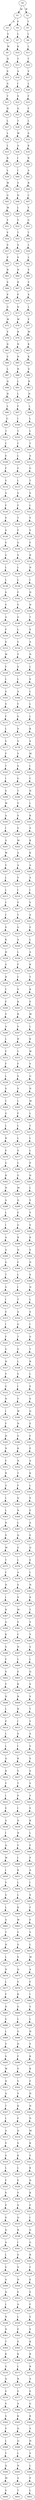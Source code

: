 strict digraph  {
	S0 -> S1 [ label = M ];
	S0 -> S2 [ label = W ];
	S1 -> S3 [ label = A ];
	S1 -> S4 [ label = P ];
	S2 -> S5 [ label = T ];
	S3 -> S6 [ label = V ];
	S4 -> S7 [ label = L ];
	S5 -> S8 [ label = L ];
	S6 -> S9 [ label = W ];
	S7 -> S10 [ label = K ];
	S8 -> S11 [ label = L ];
	S9 -> S12 [ label = N ];
	S10 -> S13 [ label = T ];
	S11 -> S14 [ label = T ];
	S12 -> S15 [ label = S ];
	S13 -> S16 [ label = A ];
	S14 -> S17 [ label = V ];
	S15 -> S18 [ label = G ];
	S16 -> S19 [ label = I ];
	S17 -> S20 [ label = L ];
	S18 -> S21 [ label = T ];
	S19 -> S22 [ label = S ];
	S20 -> S23 [ label = F ];
	S21 -> S24 [ label = H ];
	S22 -> S25 [ label = Q ];
	S23 -> S26 [ label = F ];
	S24 -> S27 [ label = L ];
	S25 -> S28 [ label = T ];
	S26 -> S29 [ label = L ];
	S27 -> S30 [ label = L ];
	S28 -> S31 [ label = W ];
	S29 -> S32 [ label = S ];
	S30 -> S33 [ label = L ];
	S31 -> S34 [ label = A ];
	S32 -> S35 [ label = K ];
	S33 -> S36 [ label = R ];
	S34 -> S37 [ label = I ];
	S35 -> S38 [ label = R ];
	S36 -> S39 [ label = L ];
	S37 -> S40 [ label = I ];
	S38 -> S41 [ label = A ];
	S39 -> S42 [ label = W ];
	S40 -> S43 [ label = V ];
	S41 -> S44 [ label = R ];
	S42 -> S45 [ label = G ];
	S43 -> S46 [ label = D ];
	S44 -> S47 [ label = C ];
	S45 -> S48 [ label = M ];
	S46 -> S49 [ label = L ];
	S47 -> S50 [ label = Y ];
	S48 -> S51 [ label = Y ];
	S49 -> S52 [ label = Y ];
	S50 -> S53 [ label = G ];
	S51 -> S54 [ label = V ];
	S52 -> S55 [ label = T ];
	S53 -> S56 [ label = T ];
	S54 -> S57 [ label = S ];
	S55 -> S58 [ label = S ];
	S56 -> S59 [ label = L ];
	S57 -> S60 [ label = P ];
	S58 -> S61 [ label = S ];
	S59 -> S62 [ label = L ];
	S60 -> S63 [ label = R ];
	S61 -> S64 [ label = N ];
	S62 -> S65 [ label = V ];
	S63 -> S66 [ label = S ];
	S64 -> S67 [ label = R ];
	S65 -> S68 [ label = V ];
	S66 -> S69 [ label = P ];
	S67 -> S70 [ label = P ];
	S68 -> S71 [ label = S ];
	S69 -> S72 [ label = G ];
	S70 -> S73 [ label = D ];
	S71 -> S74 [ label = L ];
	S72 -> S75 [ label = W ];
	S73 -> S76 [ label = W ];
	S74 -> S77 [ label = F ];
	S75 -> S78 [ label = V ];
	S76 -> S79 [ label = R ];
	S77 -> S80 [ label = M ];
	S78 -> S81 [ label = D ];
	S79 -> S82 [ label = N ];
	S80 -> S83 [ label = K ];
	S81 -> S84 [ label = V ];
	S82 -> S85 [ label = N ];
	S83 -> S86 [ label = K ];
	S84 -> S87 [ label = L ];
	S85 -> S88 [ label = R ];
	S86 -> S89 [ label = S ];
	S87 -> S90 [ label = Q ];
	S88 -> S91 [ label = L ];
	S89 -> S92 [ label = R ];
	S90 -> S93 [ label = H ];
	S91 -> S94 [ label = L ];
	S92 -> S95 [ label = N ];
	S93 -> S96 [ label = L ];
	S94 -> S97 [ label = F ];
	S95 -> S98 [ label = L ];
	S96 -> S99 [ label = G ];
	S97 -> S100 [ label = I ];
	S98 -> S101 [ label = L ];
	S99 -> S102 [ label = I ];
	S100 -> S103 [ label = T ];
	S101 -> S104 [ label = L ];
	S102 -> S105 [ label = C ];
	S103 -> S106 [ label = C ];
	S104 -> S107 [ label = T ];
	S105 -> S108 [ label = S ];
	S106 -> S109 [ label = L ];
	S107 -> S110 [ label = A ];
	S108 -> S111 [ label = F ];
	S109 -> S112 [ label = V ];
	S110 -> S113 [ label = G ];
	S111 -> S114 [ label = V ];
	S112 -> S115 [ label = L ];
	S113 -> S116 [ label = T ];
	S114 -> S117 [ label = A ];
	S115 -> S118 [ label = G ];
	S116 -> S119 [ label = S ];
	S117 -> S120 [ label = F ];
	S118 -> S121 [ label = F ];
	S119 -> S122 [ label = L ];
	S120 -> S123 [ label = S ];
	S121 -> S124 [ label = T ];
	S122 -> S125 [ label = V ];
	S123 -> S126 [ label = S ];
	S124 -> S127 [ label = F ];
	S125 -> S128 [ label = V ];
	S126 -> S129 [ label = V ];
	S127 -> S130 [ label = G ];
	S128 -> S131 [ label = F ];
	S129 -> S132 [ label = G ];
	S130 -> S133 [ label = S ];
	S131 -> S134 [ label = R ];
	S132 -> S135 [ label = L ];
	S133 -> S136 [ label = L ];
	S134 -> S137 [ label = N ];
	S135 -> S138 [ label = L ];
	S136 -> S139 [ label = L ];
	S137 -> S140 [ label = I ];
	S138 -> S141 [ label = S ];
	S139 -> S142 [ label = F ];
	S140 -> S143 [ label = H ];
	S141 -> S144 [ label = V ];
	S142 -> S145 [ label = V ];
	S143 -> S146 [ label = N ];
	S144 -> S147 [ label = A ];
	S145 -> S148 [ label = G ];
	S146 -> S149 [ label = T ];
	S147 -> S150 [ label = F ];
	S148 -> S151 [ label = L ];
	S149 -> S152 [ label = S ];
	S150 -> S153 [ label = S ];
	S151 -> S154 [ label = Y ];
	S152 -> S155 [ label = A ];
	S153 -> S156 [ label = W ];
	S154 -> S157 [ label = Y ];
	S155 -> S158 [ label = N ];
	S156 -> S159 [ label = F ];
	S157 -> S160 [ label = S ];
	S158 -> S161 [ label = L ];
	S159 -> S162 [ label = L ];
	S160 -> S163 [ label = L ];
	S161 -> S164 [ label = S ];
	S162 -> S165 [ label = S ];
	S163 -> S166 [ label = A ];
	S164 -> S167 [ label = L ];
	S165 -> S168 [ label = S ];
	S166 -> S169 [ label = Y ];
	S167 -> S170 [ label = L ];
	S168 -> S171 [ label = F ];
	S169 -> S172 [ label = G ];
	S170 -> S173 [ label = L ];
	S171 -> S174 [ label = L ];
	S172 -> S175 [ label = S ];
	S173 -> S176 [ label = K ];
	S174 -> S177 [ label = V ];
	S175 -> S178 [ label = V ];
	S176 -> S179 [ label = S ];
	S177 -> S180 [ label = F ];
	S178 -> S181 [ label = V ];
	S179 -> S182 [ label = M ];
	S180 -> S183 [ label = T ];
	S181 -> S184 [ label = S ];
	S182 -> S185 [ label = I ];
	S183 -> S186 [ label = I ];
	S184 -> S187 [ label = G ];
	S185 -> S188 [ label = C ];
	S186 -> S189 [ label = S ];
	S187 -> S190 [ label = T ];
	S188 -> S191 [ label = N ];
	S189 -> S192 [ label = W ];
	S190 -> S193 [ label = V ];
	S191 -> S194 [ label = L ];
	S192 -> S195 [ label = A ];
	S193 -> S196 [ label = S ];
	S194 -> S197 [ label = K ];
	S195 -> S198 [ label = I ];
	S196 -> S199 [ label = G ];
	S197 -> S200 [ label = A ];
	S198 -> S201 [ label = A ];
	S199 -> S202 [ label = M ];
	S200 -> S203 [ label = K ];
	S201 -> S204 [ label = W ];
	S202 -> S205 [ label = A ];
	S203 -> S206 [ label = K ];
	S204 -> S207 [ label = V ];
	S205 -> S208 [ label = A ];
	S206 -> S209 [ label = A ];
	S207 -> S210 [ label = L ];
	S208 -> S211 [ label = V ];
	S209 -> S212 [ label = A ];
	S210 -> S213 [ label = L ];
	S211 -> S214 [ label = I ];
	S212 -> S215 [ label = I ];
	S213 -> S216 [ label = C ];
	S214 -> S217 [ label = V ];
	S215 -> S218 [ label = V ];
	S216 -> S219 [ label = C ];
	S217 -> S220 [ label = T ];
	S218 -> S221 [ label = A ];
	S219 -> S222 [ label = S ];
	S220 -> S223 [ label = G ];
	S221 -> S224 [ label = P ];
	S222 -> S225 [ label = K ];
	S223 -> S226 [ label = A ];
	S224 -> S227 [ label = L ];
	S225 -> S228 [ label = H ];
	S226 -> S229 [ label = L ];
	S227 -> S230 [ label = A ];
	S228 -> S231 [ label = G ];
	S229 -> S232 [ label = F ];
	S230 -> S233 [ label = K ];
	S231 -> S234 [ label = R ];
	S232 -> S235 [ label = C ];
	S233 -> S236 [ label = Y ];
	S234 -> S237 [ label = C ];
	S235 -> S238 [ label = S ];
	S236 -> S239 [ label = K ];
	S237 -> S240 [ label = F ];
	S238 -> S241 [ label = K ];
	S239 -> S242 [ label = E ];
	S240 -> S243 [ label = V ];
	S241 -> S244 [ label = R ];
	S242 -> S245 [ label = M ];
	S243 -> S246 [ label = A ];
	S244 -> S247 [ label = V ];
	S245 -> S248 [ label = L ];
	S246 -> S249 [ label = L ];
	S247 -> S250 [ label = R ];
	S248 -> S251 [ label = K ];
	S249 -> S252 [ label = F ];
	S250 -> S253 [ label = C ];
	S251 -> S254 [ label = W ];
	S252 -> S255 [ label = F ];
	S253 -> S256 [ label = F ];
	S254 -> S257 [ label = V ];
	S255 -> S258 [ label = L ];
	S256 -> S259 [ label = S ];
	S257 -> S260 [ label = G ];
	S258 -> S261 [ label = S ];
	S259 -> S262 [ label = V ];
	S260 -> S263 [ label = N ];
	S261 -> S264 [ label = C ];
	S262 -> S265 [ label = L ];
	S263 -> S266 [ label = M ];
	S264 -> S267 [ label = G ];
	S265 -> S268 [ label = F ];
	S266 -> S269 [ label = L ];
	S267 -> S270 [ label = L ];
	S268 -> S271 [ label = L ];
	S269 -> S272 [ label = T ];
	S270 -> S273 [ label = R ];
	S271 -> S274 [ label = L ];
	S272 -> S275 [ label = L ];
	S273 -> S276 [ label = E ];
	S274 -> S277 [ label = S ];
	S275 -> S278 [ label = L ];
	S276 -> S279 [ label = G ];
	S277 -> S280 [ label = C ];
	S278 -> S281 [ label = P ];
	S279 -> S282 [ label = R ];
	S280 -> S283 [ label = G ];
	S281 -> S284 [ label = D ];
	S282 -> S285 [ label = N ];
	S283 -> S286 [ label = M ];
	S284 -> S287 [ label = L ];
	S285 -> S288 [ label = A ];
	S286 -> S289 [ label = Q ];
	S287 -> S290 [ label = V ];
	S288 -> S291 [ label = L ];
	S289 -> S292 [ label = E ];
	S290 -> S293 [ label = V ];
	S291 -> S294 [ label = I ];
	S292 -> S295 [ label = G ];
	S293 -> S296 [ label = V ];
	S294 -> S297 [ label = A ];
	S295 -> S298 [ label = R ];
	S296 -> S299 [ label = K ];
	S297 -> S300 [ label = A ];
	S298 -> S301 [ label = N ];
	S299 -> S302 [ label = V ];
	S300 -> S303 [ label = G ];
	S301 -> S304 [ label = F ];
	S302 -> S305 [ label = D ];
	S303 -> S306 [ label = T ];
	S304 -> S307 [ label = L ];
	S305 -> S308 [ label = S ];
	S306 -> S309 [ label = G ];
	S307 -> S310 [ label = I ];
	S308 -> S311 [ label = H ];
	S309 -> S312 [ label = I ];
	S310 -> S313 [ label = T ];
	S311 -> S314 [ label = L ];
	S312 -> S315 [ label = V ];
	S313 -> S316 [ label = A ];
	S314 -> S317 [ label = S ];
	S315 -> S318 [ label = I ];
	S316 -> S319 [ label = G ];
	S317 -> S320 [ label = I ];
	S318 -> S321 [ label = F ];
	S319 -> S322 [ label = T ];
	S320 -> S323 [ label = S ];
	S321 -> S324 [ label = G ];
	S322 -> S325 [ label = G ];
	S323 -> S326 [ label = T ];
	S324 -> S327 [ label = H ];
	S325 -> S328 [ label = L ];
	S326 -> S329 [ label = R ];
	S327 -> S330 [ label = V ];
	S328 -> S331 [ label = V ];
	S329 -> S332 [ label = L ];
	S330 -> S333 [ label = G ];
	S331 -> S334 [ label = I ];
	S332 -> S335 [ label = E ];
	S333 -> S336 [ label = N ];
	S334 -> S337 [ label = Y ];
	S335 -> S338 [ label = S ];
	S336 -> S339 [ label = I ];
	S337 -> S340 [ label = W ];
	S338 -> S341 [ label = Q ];
	S339 -> S342 [ label = F ];
	S340 -> S343 [ label = N ];
	S341 -> S344 [ label = E ];
	S342 -> S345 [ label = H ];
	S343 -> S346 [ label = V ];
	S344 -> S347 [ label = F ];
	S345 -> S348 [ label = N ];
	S346 -> S349 [ label = K ];
	S347 -> S350 [ label = E ];
	S348 -> S351 [ label = F ];
	S349 -> S352 [ label = N ];
	S350 -> S353 [ label = A ];
	S351 -> S354 [ label = R ];
	S352 -> S355 [ label = T ];
	S353 -> S356 [ label = K ];
	S354 -> S357 [ label = G ];
	S355 -> S358 [ label = F ];
	S356 -> S359 [ label = L ];
	S357 -> S360 [ label = L ];
	S358 -> S361 [ label = Q ];
	S359 -> S362 [ label = S ];
	S360 -> S363 [ label = L ];
	S361 -> S364 [ label = N ];
	S362 -> S365 [ label = E ];
	S363 -> S366 [ label = D ];
	S364 -> S367 [ label = L ];
	S365 -> S368 [ label = A ];
	S366 -> S369 [ label = S ];
	S367 -> S370 [ label = Q ];
	S368 -> S371 [ label = E ];
	S369 -> S372 [ label = M ];
	S370 -> S373 [ label = G ];
	S371 -> S374 [ label = Q ];
	S372 -> S375 [ label = T ];
	S373 -> S376 [ label = L ];
	S374 -> S377 [ label = E ];
	S375 -> S378 [ label = C ];
	S376 -> S379 [ label = A ];
	S377 -> S380 [ label = L ];
	S378 -> S381 [ label = N ];
	S379 -> S382 [ label = S ];
	S380 -> S383 [ label = N ];
	S381 -> S384 [ label = I ];
	S382 -> S385 [ label = S ];
	S383 -> S386 [ label = K ];
	S384 -> S387 [ label = R ];
	S385 -> S388 [ label = M ];
	S386 -> S389 [ label = T ];
	S387 -> S390 [ label = A ];
	S388 -> S391 [ label = V ];
	S389 -> S392 [ label = V ];
	S390 -> S393 [ label = K ];
	S391 -> S394 [ label = C ];
	S392 -> S395 [ label = V ];
	S393 -> S396 [ label = S ];
	S394 -> S397 [ label = N ];
	S395 -> S398 [ label = S ];
	S396 -> S399 [ label = F ];
	S397 -> S400 [ label = L ];
	S398 -> S401 [ label = L ];
	S399 -> S402 [ label = S ];
	S400 -> S403 [ label = E ];
	S401 -> S404 [ label = Q ];
	S402 -> S405 [ label = V ];
	S403 -> S406 [ label = K ];
	S404 -> S407 [ label = S ];
	S405 -> S408 [ label = H ];
	S406 -> S409 [ label = R ];
	S407 -> S410 [ label = V ];
	S408 -> S411 [ label = L ];
	S409 -> S412 [ label = R ];
	S410 -> S413 [ label = T ];
	S411 -> S414 [ label = P ];
	S412 -> S415 [ label = I ];
	S413 -> S416 [ label = Y ];
	S414 -> S417 [ label = L ];
	S415 -> S418 [ label = S ];
	S416 -> S419 [ label = A ];
	S417 -> S420 [ label = L ];
	S418 -> S421 [ label = I ];
	S419 -> S422 [ label = V ];
	S420 -> S423 [ label = Q ];
	S421 -> S424 [ label = K ];
	S422 -> S425 [ label = S ];
	S423 -> S426 [ label = R ];
	S424 -> S427 [ label = V ];
	S425 -> S428 [ label = S ];
	S426 -> S429 [ label = Y ];
	S427 -> S430 [ label = T ];
	S428 -> S431 [ label = V ];
	S429 -> S432 [ label = I ];
	S430 -> S433 [ label = P ];
	S431 -> S434 [ label = T ];
	S432 -> S435 [ label = E ];
	S433 -> S436 [ label = I ];
	S434 -> S437 [ label = E ];
	S435 -> S438 [ label = A ];
	S436 -> S439 [ label = D ];
	S437 -> S440 [ label = K ];
	S438 -> S441 [ label = I ];
	S439 -> S442 [ label = N ];
	S440 -> S443 [ label = L ];
	S441 -> S444 [ label = Q ];
	S442 -> S445 [ label = Y ];
	S443 -> S446 [ label = F ];
	S444 -> S447 [ label = W ];
	S445 -> S448 [ label = I ];
	S446 -> S449 [ label = P ];
	S447 -> S450 [ label = I ];
	S448 -> S451 [ label = K ];
	S449 -> S452 [ label = A ];
	S450 -> S453 [ label = Y ];
	S451 -> S454 [ label = L ];
	S452 -> S455 [ label = I ];
	S453 -> S456 [ label = G ];
	S454 -> S457 [ label = L ];
	S455 -> S458 [ label = S ];
	S456 -> S459 [ label = L ];
	S457 -> S460 [ label = K ];
	S458 -> S461 [ label = F ];
	S459 -> S462 [ label = A ];
	S460 -> S463 [ label = W ];
	S461 -> S464 [ label = F ];
	S462 -> S465 [ label = T ];
	S463 -> S466 [ label = V ];
	S464 -> S467 [ label = V ];
	S465 -> S468 [ label = H ];
	S466 -> S469 [ label = G ];
	S467 -> S470 [ label = L ];
	S468 -> S471 [ label = L ];
	S469 -> S472 [ label = E ];
	S470 -> S473 [ label = M ];
	S471 -> S474 [ label = D ];
	S472 -> S475 [ label = Q ];
	S473 -> S476 [ label = A ];
	S474 -> S477 [ label = L ];
	S475 -> S478 [ label = V ];
	S476 -> S479 [ label = F ];
	S477 -> S480 [ label = F ];
	S478 -> S481 [ label = K ];
	S479 -> S482 [ label = I ];
	S480 -> S483 [ label = D ];
	S481 -> S484 [ label = G ];
	S482 -> S485 [ label = V ];
	S483 -> S486 [ label = G ];
	S484 -> S487 [ label = L ];
	S485 -> S488 [ label = L ];
	S486 -> S489 [ label = L ];
	S487 -> S490 [ label = G ];
	S488 -> S491 [ label = H ];
	S489 -> S492 [ label = V ];
	S490 -> S493 [ label = D ];
	S491 -> S494 [ label = V ];
	S492 -> S495 [ label = S ];
	S493 -> S496 [ label = F ];
	S494 -> S497 [ label = K ];
	S495 -> S498 [ label = W ];
	S496 -> S499 [ label = V ];
	S497 -> S500 [ label = K ];
	S498 -> S501 [ label = N ];
	S499 -> S502 [ label = V ];
	S500 -> S503 [ label = F ];
	S501 -> S504 [ label = Q ];
	S502 -> S505 [ label = V ];
	S503 -> S506 [ label = H ];
	S504 -> S507 [ label = T ];
	S505 -> S508 [ label = K ];
	S506 -> S509 [ label = N ];
	S507 -> S510 [ label = L ];
	S508 -> S511 [ label = F ];
	S509 -> S512 [ label = D ];
	S510 -> S513 [ label = A ];
	S511 -> S514 [ label = D ];
	S512 -> S515 [ label = M ];
	S513 -> S516 [ label = V ];
	S514 -> S517 [ label = S ];
	S515 -> S518 [ label = K ];
	S516 -> S519 [ label = S ];
	S517 -> S520 [ label = K ];
	S518 -> S521 [ label = Y ];
	S519 -> S522 [ label = L ];
	S520 -> S523 [ label = L ];
	S521 -> S524 [ label = K ];
	S522 -> S525 [ label = F ];
	S523 -> S526 [ label = E ];
	S524 -> S527 [ label = N ];
	S525 -> S528 [ label = S ];
	S526 -> S529 [ label = V ];
	S527 -> S530 [ label = K ];
	S528 -> S531 [ label = P ];
	S529 -> S532 [ label = S ];
	S530 -> S533 [ label = F ];
	S531 -> S534 [ label = S ];
	S532 -> S535 [ label = Q ];
	S533 -> S536 [ label = I ];
	S534 -> S537 [ label = Q ];
	S535 -> S538 [ label = R ];
	S536 -> S539 [ label = G ];
	S537 -> S540 [ label = A ];
	S538 -> S541 [ label = I ];
	S539 -> S542 [ label = G ];
	S540 -> S543 [ label = L ];
	S541 -> S544 [ label = S ];
	S542 -> S545 [ label = R ];
	S543 -> S546 [ label = E ];
	S544 -> S547 [ label = S ];
	S545 -> S548 [ label = F ];
	S546 -> S549 [ label = A ];
	S547 -> S550 [ label = D ];
	S548 -> S551 [ label = E ];
	S549 -> S552 [ label = Q ];
	S550 -> S553 [ label = E ];
	S551 -> S554 [ label = E ];
	S552 -> S555 [ label = L ];
	S553 -> S556 [ label = A ];
	S554 -> S557 [ label = F ];
	S555 -> S558 [ label = N ];
	S556 -> S559 [ label = L ];
	S557 -> S560 [ label = E ];
	S558 -> S561 [ label = D ];
	S559 -> S562 [ label = E ];
	S560 -> S563 [ label = E ];
	S561 -> S564 [ label = T ];
	S562 -> S565 [ label = E ];
	S563 -> S566 [ label = K ];
	S564 -> S567 [ label = K ];
	S565 -> S568 [ label = K ];
	S566 -> S569 [ label = R ];
	S567 -> S570 [ label = G ];
	S568 -> S571 [ label = L ];
	S569 -> S572 [ label = R ];
	S570 -> S573 [ label = Q ];
	S571 -> S574 [ label = R ];
	S572 -> S575 [ label = A ];
	S573 -> S576 [ label = V ];
	S574 -> S577 [ label = E ];
	S575 -> S578 [ label = E ];
	S576 -> S579 [ label = V ];
	S577 -> S580 [ label = A ];
	S578 -> S581 [ label = G ];
	S579 -> S582 [ label = G ];
	S580 -> S583 [ label = K ];
	S581 -> S584 [ label = K ];
	S582 -> S585 [ label = V ];
	S583 -> S586 [ label = Q ];
	S584 -> S587 [ label = A ];
	S585 -> S588 [ label = L ];
	S586 -> S589 [ label = Q ];
	S587 -> S590 [ label = H ];
	S588 -> S591 [ label = Y ];
	S589 -> S592 [ label = L ];
	S590 -> S593 [ label = V ];
	S591 -> S594 [ label = Q ];
	S592 -> S595 [ label = N ];
	S593 -> S596 [ label = L ];
	S594 -> S597 [ label = M ];
	S595 -> S598 [ label = A ];
	S596 -> S599 [ label = P ];
	S597 -> S600 [ label = V ];
	S598 -> S601 [ label = T ];
	S599 -> S602 [ label = L ];
}
